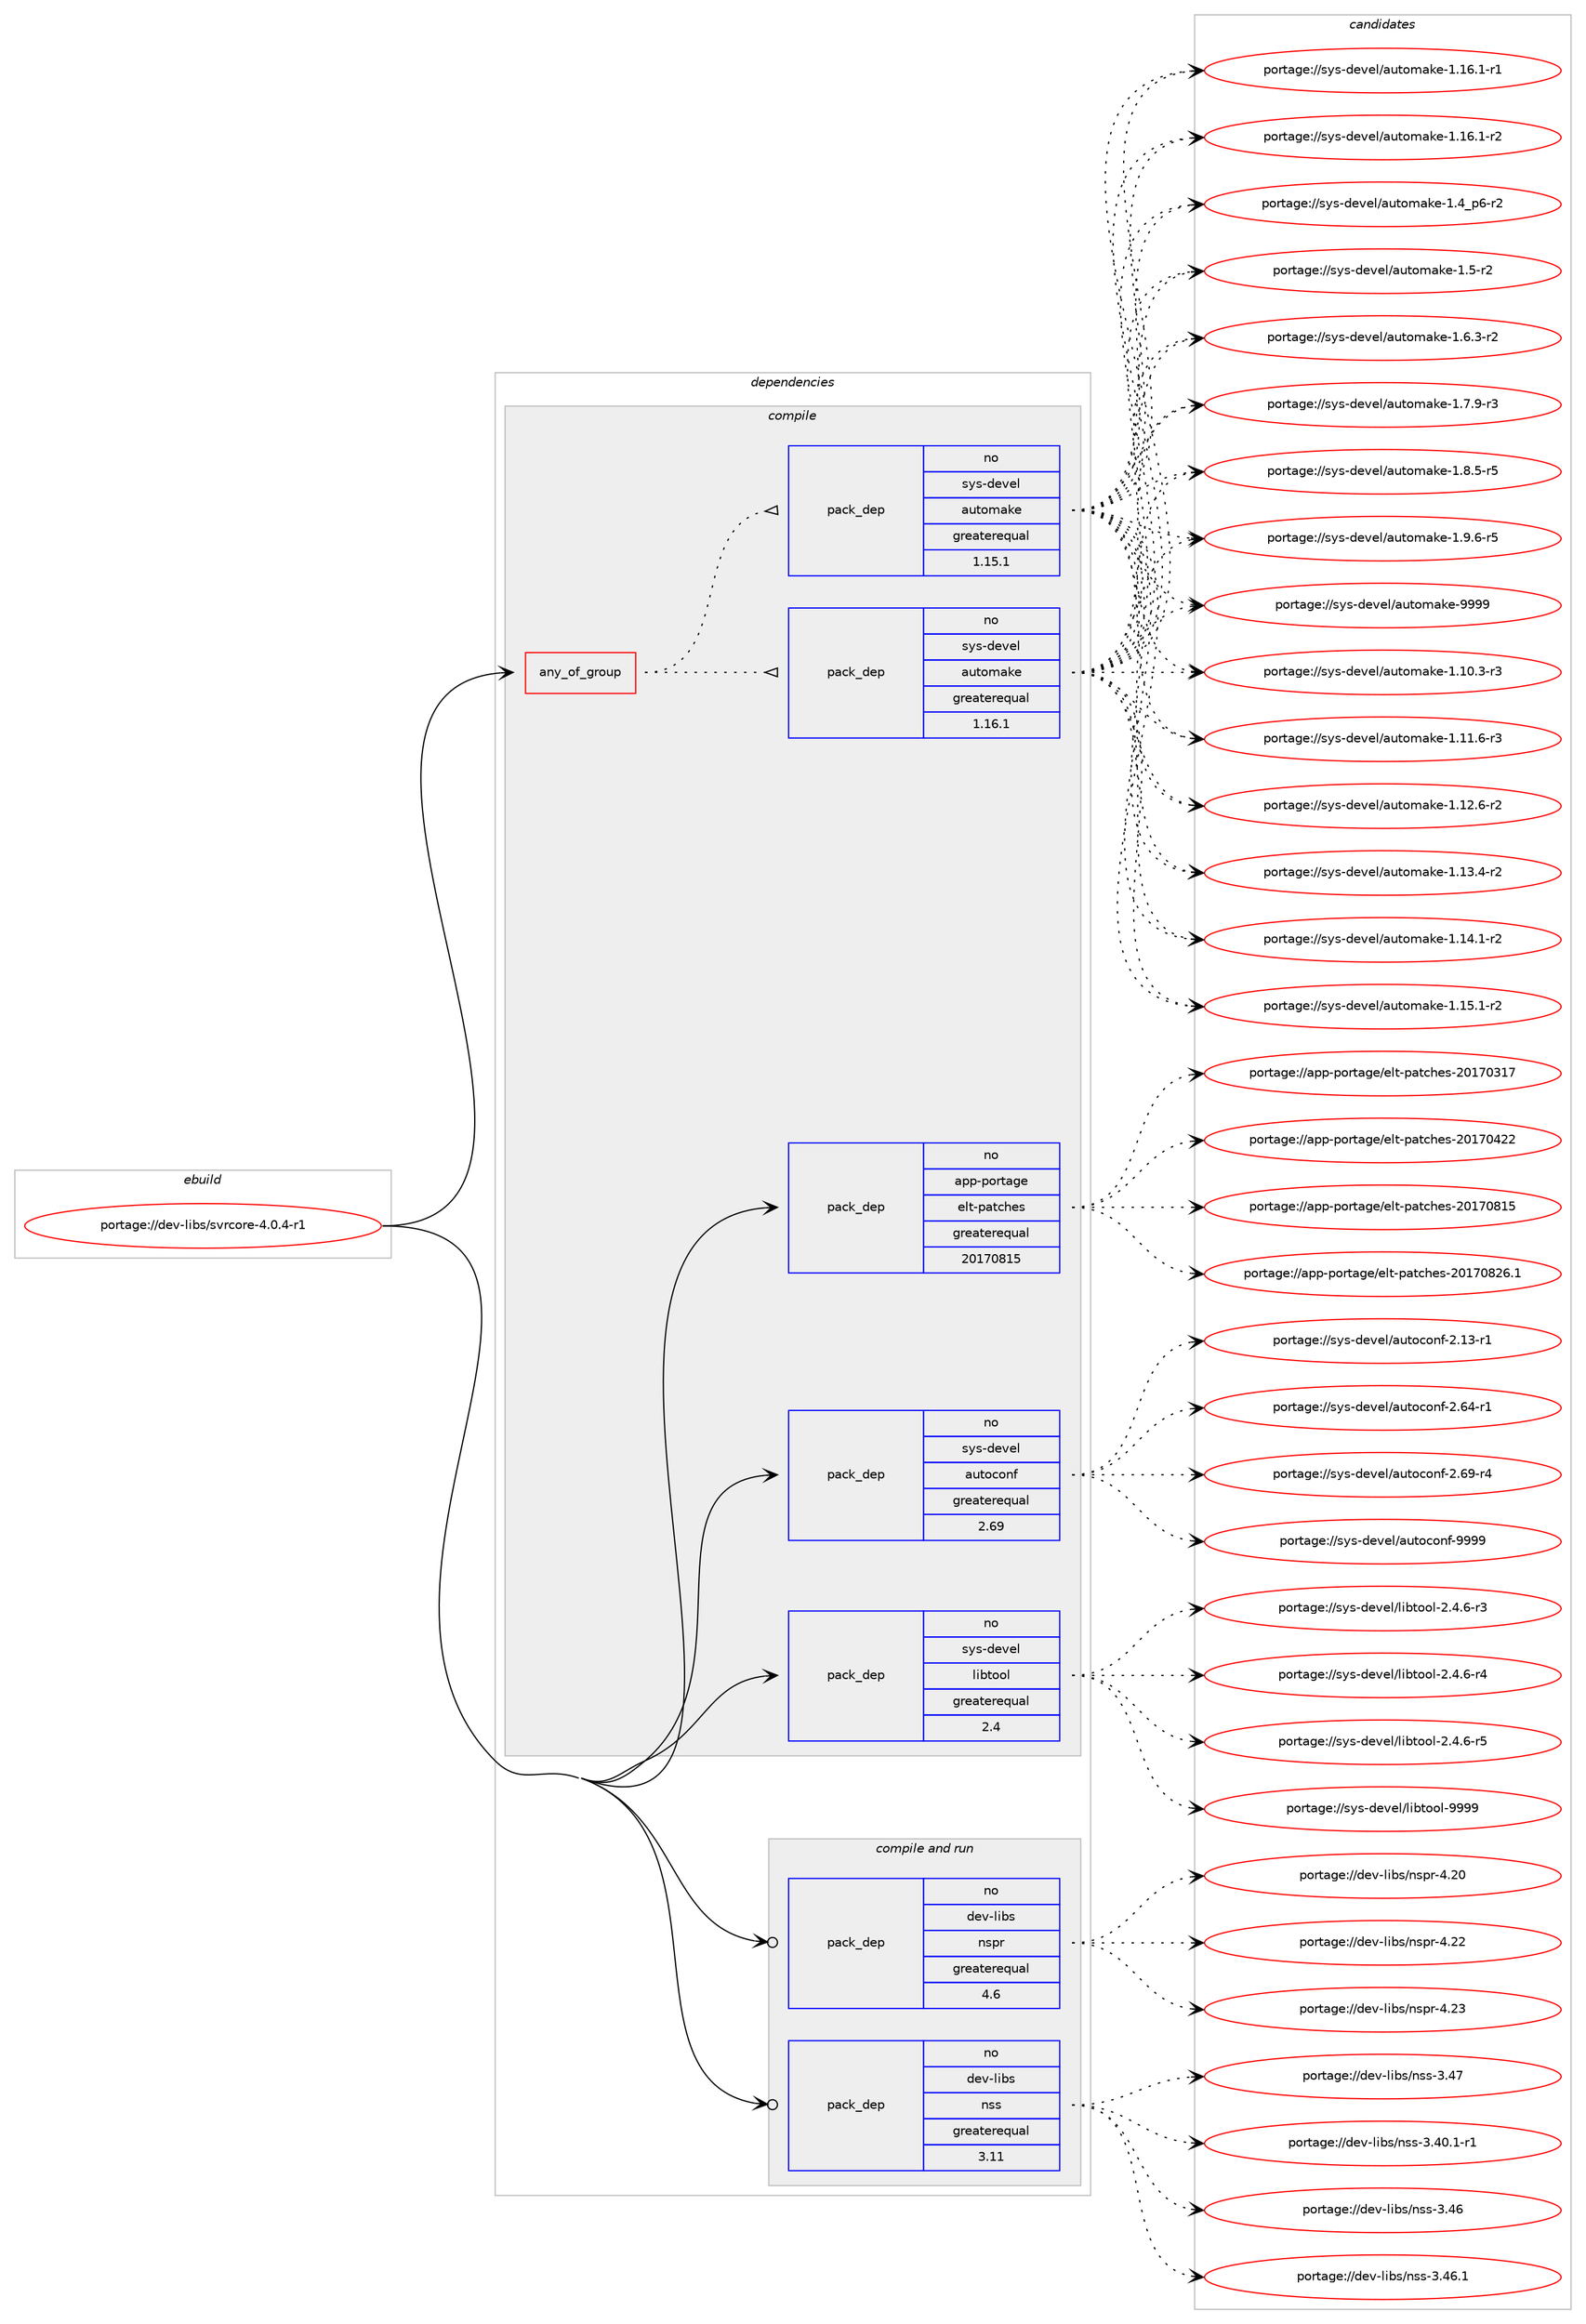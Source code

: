 digraph prolog {

# *************
# Graph options
# *************

newrank=true;
concentrate=true;
compound=true;
graph [rankdir=LR,fontname=Helvetica,fontsize=10,ranksep=1.5];#, ranksep=2.5, nodesep=0.2];
edge  [arrowhead=vee];
node  [fontname=Helvetica,fontsize=10];

# **********
# The ebuild
# **********

subgraph cluster_leftcol {
color=gray;
rank=same;
label=<<i>ebuild</i>>;
id [label="portage://dev-libs/svrcore-4.0.4-r1", color=red, width=4, href="../dev-libs/svrcore-4.0.4-r1.svg"];
}

# ****************
# The dependencies
# ****************

subgraph cluster_midcol {
color=gray;
label=<<i>dependencies</i>>;
subgraph cluster_compile {
fillcolor="#eeeeee";
style=filled;
label=<<i>compile</i>>;
subgraph any3054 {
dependency104061 [label=<<TABLE BORDER="0" CELLBORDER="1" CELLSPACING="0" CELLPADDING="4"><TR><TD CELLPADDING="10">any_of_group</TD></TR></TABLE>>, shape=none, color=red];subgraph pack79083 {
dependency104062 [label=<<TABLE BORDER="0" CELLBORDER="1" CELLSPACING="0" CELLPADDING="4" WIDTH="220"><TR><TD ROWSPAN="6" CELLPADDING="30">pack_dep</TD></TR><TR><TD WIDTH="110">no</TD></TR><TR><TD>sys-devel</TD></TR><TR><TD>automake</TD></TR><TR><TD>greaterequal</TD></TR><TR><TD>1.16.1</TD></TR></TABLE>>, shape=none, color=blue];
}
dependency104061:e -> dependency104062:w [weight=20,style="dotted",arrowhead="oinv"];
subgraph pack79084 {
dependency104063 [label=<<TABLE BORDER="0" CELLBORDER="1" CELLSPACING="0" CELLPADDING="4" WIDTH="220"><TR><TD ROWSPAN="6" CELLPADDING="30">pack_dep</TD></TR><TR><TD WIDTH="110">no</TD></TR><TR><TD>sys-devel</TD></TR><TR><TD>automake</TD></TR><TR><TD>greaterequal</TD></TR><TR><TD>1.15.1</TD></TR></TABLE>>, shape=none, color=blue];
}
dependency104061:e -> dependency104063:w [weight=20,style="dotted",arrowhead="oinv"];
}
id:e -> dependency104061:w [weight=20,style="solid",arrowhead="vee"];
subgraph pack79085 {
dependency104064 [label=<<TABLE BORDER="0" CELLBORDER="1" CELLSPACING="0" CELLPADDING="4" WIDTH="220"><TR><TD ROWSPAN="6" CELLPADDING="30">pack_dep</TD></TR><TR><TD WIDTH="110">no</TD></TR><TR><TD>app-portage</TD></TR><TR><TD>elt-patches</TD></TR><TR><TD>greaterequal</TD></TR><TR><TD>20170815</TD></TR></TABLE>>, shape=none, color=blue];
}
id:e -> dependency104064:w [weight=20,style="solid",arrowhead="vee"];
subgraph pack79086 {
dependency104065 [label=<<TABLE BORDER="0" CELLBORDER="1" CELLSPACING="0" CELLPADDING="4" WIDTH="220"><TR><TD ROWSPAN="6" CELLPADDING="30">pack_dep</TD></TR><TR><TD WIDTH="110">no</TD></TR><TR><TD>sys-devel</TD></TR><TR><TD>autoconf</TD></TR><TR><TD>greaterequal</TD></TR><TR><TD>2.69</TD></TR></TABLE>>, shape=none, color=blue];
}
id:e -> dependency104065:w [weight=20,style="solid",arrowhead="vee"];
subgraph pack79087 {
dependency104066 [label=<<TABLE BORDER="0" CELLBORDER="1" CELLSPACING="0" CELLPADDING="4" WIDTH="220"><TR><TD ROWSPAN="6" CELLPADDING="30">pack_dep</TD></TR><TR><TD WIDTH="110">no</TD></TR><TR><TD>sys-devel</TD></TR><TR><TD>libtool</TD></TR><TR><TD>greaterequal</TD></TR><TR><TD>2.4</TD></TR></TABLE>>, shape=none, color=blue];
}
id:e -> dependency104066:w [weight=20,style="solid",arrowhead="vee"];
}
subgraph cluster_compileandrun {
fillcolor="#eeeeee";
style=filled;
label=<<i>compile and run</i>>;
subgraph pack79088 {
dependency104067 [label=<<TABLE BORDER="0" CELLBORDER="1" CELLSPACING="0" CELLPADDING="4" WIDTH="220"><TR><TD ROWSPAN="6" CELLPADDING="30">pack_dep</TD></TR><TR><TD WIDTH="110">no</TD></TR><TR><TD>dev-libs</TD></TR><TR><TD>nspr</TD></TR><TR><TD>greaterequal</TD></TR><TR><TD>4.6</TD></TR></TABLE>>, shape=none, color=blue];
}
id:e -> dependency104067:w [weight=20,style="solid",arrowhead="odotvee"];
subgraph pack79089 {
dependency104068 [label=<<TABLE BORDER="0" CELLBORDER="1" CELLSPACING="0" CELLPADDING="4" WIDTH="220"><TR><TD ROWSPAN="6" CELLPADDING="30">pack_dep</TD></TR><TR><TD WIDTH="110">no</TD></TR><TR><TD>dev-libs</TD></TR><TR><TD>nss</TD></TR><TR><TD>greaterequal</TD></TR><TR><TD>3.11</TD></TR></TABLE>>, shape=none, color=blue];
}
id:e -> dependency104068:w [weight=20,style="solid",arrowhead="odotvee"];
}
subgraph cluster_run {
fillcolor="#eeeeee";
style=filled;
label=<<i>run</i>>;
}
}

# **************
# The candidates
# **************

subgraph cluster_choices {
rank=same;
color=gray;
label=<<i>candidates</i>>;

subgraph choice79083 {
color=black;
nodesep=1;
choiceportage11512111545100101118101108479711711611110997107101454946494846514511451 [label="portage://sys-devel/automake-1.10.3-r3", color=red, width=4,href="../sys-devel/automake-1.10.3-r3.svg"];
choiceportage11512111545100101118101108479711711611110997107101454946494946544511451 [label="portage://sys-devel/automake-1.11.6-r3", color=red, width=4,href="../sys-devel/automake-1.11.6-r3.svg"];
choiceportage11512111545100101118101108479711711611110997107101454946495046544511450 [label="portage://sys-devel/automake-1.12.6-r2", color=red, width=4,href="../sys-devel/automake-1.12.6-r2.svg"];
choiceportage11512111545100101118101108479711711611110997107101454946495146524511450 [label="portage://sys-devel/automake-1.13.4-r2", color=red, width=4,href="../sys-devel/automake-1.13.4-r2.svg"];
choiceportage11512111545100101118101108479711711611110997107101454946495246494511450 [label="portage://sys-devel/automake-1.14.1-r2", color=red, width=4,href="../sys-devel/automake-1.14.1-r2.svg"];
choiceportage11512111545100101118101108479711711611110997107101454946495346494511450 [label="portage://sys-devel/automake-1.15.1-r2", color=red, width=4,href="../sys-devel/automake-1.15.1-r2.svg"];
choiceportage11512111545100101118101108479711711611110997107101454946495446494511449 [label="portage://sys-devel/automake-1.16.1-r1", color=red, width=4,href="../sys-devel/automake-1.16.1-r1.svg"];
choiceportage11512111545100101118101108479711711611110997107101454946495446494511450 [label="portage://sys-devel/automake-1.16.1-r2", color=red, width=4,href="../sys-devel/automake-1.16.1-r2.svg"];
choiceportage115121115451001011181011084797117116111109971071014549465295112544511450 [label="portage://sys-devel/automake-1.4_p6-r2", color=red, width=4,href="../sys-devel/automake-1.4_p6-r2.svg"];
choiceportage11512111545100101118101108479711711611110997107101454946534511450 [label="portage://sys-devel/automake-1.5-r2", color=red, width=4,href="../sys-devel/automake-1.5-r2.svg"];
choiceportage115121115451001011181011084797117116111109971071014549465446514511450 [label="portage://sys-devel/automake-1.6.3-r2", color=red, width=4,href="../sys-devel/automake-1.6.3-r2.svg"];
choiceportage115121115451001011181011084797117116111109971071014549465546574511451 [label="portage://sys-devel/automake-1.7.9-r3", color=red, width=4,href="../sys-devel/automake-1.7.9-r3.svg"];
choiceportage115121115451001011181011084797117116111109971071014549465646534511453 [label="portage://sys-devel/automake-1.8.5-r5", color=red, width=4,href="../sys-devel/automake-1.8.5-r5.svg"];
choiceportage115121115451001011181011084797117116111109971071014549465746544511453 [label="portage://sys-devel/automake-1.9.6-r5", color=red, width=4,href="../sys-devel/automake-1.9.6-r5.svg"];
choiceportage115121115451001011181011084797117116111109971071014557575757 [label="portage://sys-devel/automake-9999", color=red, width=4,href="../sys-devel/automake-9999.svg"];
dependency104062:e -> choiceportage11512111545100101118101108479711711611110997107101454946494846514511451:w [style=dotted,weight="100"];
dependency104062:e -> choiceportage11512111545100101118101108479711711611110997107101454946494946544511451:w [style=dotted,weight="100"];
dependency104062:e -> choiceportage11512111545100101118101108479711711611110997107101454946495046544511450:w [style=dotted,weight="100"];
dependency104062:e -> choiceportage11512111545100101118101108479711711611110997107101454946495146524511450:w [style=dotted,weight="100"];
dependency104062:e -> choiceportage11512111545100101118101108479711711611110997107101454946495246494511450:w [style=dotted,weight="100"];
dependency104062:e -> choiceportage11512111545100101118101108479711711611110997107101454946495346494511450:w [style=dotted,weight="100"];
dependency104062:e -> choiceportage11512111545100101118101108479711711611110997107101454946495446494511449:w [style=dotted,weight="100"];
dependency104062:e -> choiceportage11512111545100101118101108479711711611110997107101454946495446494511450:w [style=dotted,weight="100"];
dependency104062:e -> choiceportage115121115451001011181011084797117116111109971071014549465295112544511450:w [style=dotted,weight="100"];
dependency104062:e -> choiceportage11512111545100101118101108479711711611110997107101454946534511450:w [style=dotted,weight="100"];
dependency104062:e -> choiceportage115121115451001011181011084797117116111109971071014549465446514511450:w [style=dotted,weight="100"];
dependency104062:e -> choiceportage115121115451001011181011084797117116111109971071014549465546574511451:w [style=dotted,weight="100"];
dependency104062:e -> choiceportage115121115451001011181011084797117116111109971071014549465646534511453:w [style=dotted,weight="100"];
dependency104062:e -> choiceportage115121115451001011181011084797117116111109971071014549465746544511453:w [style=dotted,weight="100"];
dependency104062:e -> choiceportage115121115451001011181011084797117116111109971071014557575757:w [style=dotted,weight="100"];
}
subgraph choice79084 {
color=black;
nodesep=1;
choiceportage11512111545100101118101108479711711611110997107101454946494846514511451 [label="portage://sys-devel/automake-1.10.3-r3", color=red, width=4,href="../sys-devel/automake-1.10.3-r3.svg"];
choiceportage11512111545100101118101108479711711611110997107101454946494946544511451 [label="portage://sys-devel/automake-1.11.6-r3", color=red, width=4,href="../sys-devel/automake-1.11.6-r3.svg"];
choiceportage11512111545100101118101108479711711611110997107101454946495046544511450 [label="portage://sys-devel/automake-1.12.6-r2", color=red, width=4,href="../sys-devel/automake-1.12.6-r2.svg"];
choiceportage11512111545100101118101108479711711611110997107101454946495146524511450 [label="portage://sys-devel/automake-1.13.4-r2", color=red, width=4,href="../sys-devel/automake-1.13.4-r2.svg"];
choiceportage11512111545100101118101108479711711611110997107101454946495246494511450 [label="portage://sys-devel/automake-1.14.1-r2", color=red, width=4,href="../sys-devel/automake-1.14.1-r2.svg"];
choiceportage11512111545100101118101108479711711611110997107101454946495346494511450 [label="portage://sys-devel/automake-1.15.1-r2", color=red, width=4,href="../sys-devel/automake-1.15.1-r2.svg"];
choiceportage11512111545100101118101108479711711611110997107101454946495446494511449 [label="portage://sys-devel/automake-1.16.1-r1", color=red, width=4,href="../sys-devel/automake-1.16.1-r1.svg"];
choiceportage11512111545100101118101108479711711611110997107101454946495446494511450 [label="portage://sys-devel/automake-1.16.1-r2", color=red, width=4,href="../sys-devel/automake-1.16.1-r2.svg"];
choiceportage115121115451001011181011084797117116111109971071014549465295112544511450 [label="portage://sys-devel/automake-1.4_p6-r2", color=red, width=4,href="../sys-devel/automake-1.4_p6-r2.svg"];
choiceportage11512111545100101118101108479711711611110997107101454946534511450 [label="portage://sys-devel/automake-1.5-r2", color=red, width=4,href="../sys-devel/automake-1.5-r2.svg"];
choiceportage115121115451001011181011084797117116111109971071014549465446514511450 [label="portage://sys-devel/automake-1.6.3-r2", color=red, width=4,href="../sys-devel/automake-1.6.3-r2.svg"];
choiceportage115121115451001011181011084797117116111109971071014549465546574511451 [label="portage://sys-devel/automake-1.7.9-r3", color=red, width=4,href="../sys-devel/automake-1.7.9-r3.svg"];
choiceportage115121115451001011181011084797117116111109971071014549465646534511453 [label="portage://sys-devel/automake-1.8.5-r5", color=red, width=4,href="../sys-devel/automake-1.8.5-r5.svg"];
choiceportage115121115451001011181011084797117116111109971071014549465746544511453 [label="portage://sys-devel/automake-1.9.6-r5", color=red, width=4,href="../sys-devel/automake-1.9.6-r5.svg"];
choiceportage115121115451001011181011084797117116111109971071014557575757 [label="portage://sys-devel/automake-9999", color=red, width=4,href="../sys-devel/automake-9999.svg"];
dependency104063:e -> choiceportage11512111545100101118101108479711711611110997107101454946494846514511451:w [style=dotted,weight="100"];
dependency104063:e -> choiceportage11512111545100101118101108479711711611110997107101454946494946544511451:w [style=dotted,weight="100"];
dependency104063:e -> choiceportage11512111545100101118101108479711711611110997107101454946495046544511450:w [style=dotted,weight="100"];
dependency104063:e -> choiceportage11512111545100101118101108479711711611110997107101454946495146524511450:w [style=dotted,weight="100"];
dependency104063:e -> choiceportage11512111545100101118101108479711711611110997107101454946495246494511450:w [style=dotted,weight="100"];
dependency104063:e -> choiceportage11512111545100101118101108479711711611110997107101454946495346494511450:w [style=dotted,weight="100"];
dependency104063:e -> choiceportage11512111545100101118101108479711711611110997107101454946495446494511449:w [style=dotted,weight="100"];
dependency104063:e -> choiceportage11512111545100101118101108479711711611110997107101454946495446494511450:w [style=dotted,weight="100"];
dependency104063:e -> choiceportage115121115451001011181011084797117116111109971071014549465295112544511450:w [style=dotted,weight="100"];
dependency104063:e -> choiceportage11512111545100101118101108479711711611110997107101454946534511450:w [style=dotted,weight="100"];
dependency104063:e -> choiceportage115121115451001011181011084797117116111109971071014549465446514511450:w [style=dotted,weight="100"];
dependency104063:e -> choiceportage115121115451001011181011084797117116111109971071014549465546574511451:w [style=dotted,weight="100"];
dependency104063:e -> choiceportage115121115451001011181011084797117116111109971071014549465646534511453:w [style=dotted,weight="100"];
dependency104063:e -> choiceportage115121115451001011181011084797117116111109971071014549465746544511453:w [style=dotted,weight="100"];
dependency104063:e -> choiceportage115121115451001011181011084797117116111109971071014557575757:w [style=dotted,weight="100"];
}
subgraph choice79085 {
color=black;
nodesep=1;
choiceportage97112112451121111141169710310147101108116451129711699104101115455048495548514955 [label="portage://app-portage/elt-patches-20170317", color=red, width=4,href="../app-portage/elt-patches-20170317.svg"];
choiceportage97112112451121111141169710310147101108116451129711699104101115455048495548525050 [label="portage://app-portage/elt-patches-20170422", color=red, width=4,href="../app-portage/elt-patches-20170422.svg"];
choiceportage97112112451121111141169710310147101108116451129711699104101115455048495548564953 [label="portage://app-portage/elt-patches-20170815", color=red, width=4,href="../app-portage/elt-patches-20170815.svg"];
choiceportage971121124511211111411697103101471011081164511297116991041011154550484955485650544649 [label="portage://app-portage/elt-patches-20170826.1", color=red, width=4,href="../app-portage/elt-patches-20170826.1.svg"];
dependency104064:e -> choiceportage97112112451121111141169710310147101108116451129711699104101115455048495548514955:w [style=dotted,weight="100"];
dependency104064:e -> choiceportage97112112451121111141169710310147101108116451129711699104101115455048495548525050:w [style=dotted,weight="100"];
dependency104064:e -> choiceportage97112112451121111141169710310147101108116451129711699104101115455048495548564953:w [style=dotted,weight="100"];
dependency104064:e -> choiceportage971121124511211111411697103101471011081164511297116991041011154550484955485650544649:w [style=dotted,weight="100"];
}
subgraph choice79086 {
color=black;
nodesep=1;
choiceportage1151211154510010111810110847971171161119911111010245504649514511449 [label="portage://sys-devel/autoconf-2.13-r1", color=red, width=4,href="../sys-devel/autoconf-2.13-r1.svg"];
choiceportage1151211154510010111810110847971171161119911111010245504654524511449 [label="portage://sys-devel/autoconf-2.64-r1", color=red, width=4,href="../sys-devel/autoconf-2.64-r1.svg"];
choiceportage1151211154510010111810110847971171161119911111010245504654574511452 [label="portage://sys-devel/autoconf-2.69-r4", color=red, width=4,href="../sys-devel/autoconf-2.69-r4.svg"];
choiceportage115121115451001011181011084797117116111991111101024557575757 [label="portage://sys-devel/autoconf-9999", color=red, width=4,href="../sys-devel/autoconf-9999.svg"];
dependency104065:e -> choiceportage1151211154510010111810110847971171161119911111010245504649514511449:w [style=dotted,weight="100"];
dependency104065:e -> choiceportage1151211154510010111810110847971171161119911111010245504654524511449:w [style=dotted,weight="100"];
dependency104065:e -> choiceportage1151211154510010111810110847971171161119911111010245504654574511452:w [style=dotted,weight="100"];
dependency104065:e -> choiceportage115121115451001011181011084797117116111991111101024557575757:w [style=dotted,weight="100"];
}
subgraph choice79087 {
color=black;
nodesep=1;
choiceportage1151211154510010111810110847108105981161111111084550465246544511451 [label="portage://sys-devel/libtool-2.4.6-r3", color=red, width=4,href="../sys-devel/libtool-2.4.6-r3.svg"];
choiceportage1151211154510010111810110847108105981161111111084550465246544511452 [label="portage://sys-devel/libtool-2.4.6-r4", color=red, width=4,href="../sys-devel/libtool-2.4.6-r4.svg"];
choiceportage1151211154510010111810110847108105981161111111084550465246544511453 [label="portage://sys-devel/libtool-2.4.6-r5", color=red, width=4,href="../sys-devel/libtool-2.4.6-r5.svg"];
choiceportage1151211154510010111810110847108105981161111111084557575757 [label="portage://sys-devel/libtool-9999", color=red, width=4,href="../sys-devel/libtool-9999.svg"];
dependency104066:e -> choiceportage1151211154510010111810110847108105981161111111084550465246544511451:w [style=dotted,weight="100"];
dependency104066:e -> choiceportage1151211154510010111810110847108105981161111111084550465246544511452:w [style=dotted,weight="100"];
dependency104066:e -> choiceportage1151211154510010111810110847108105981161111111084550465246544511453:w [style=dotted,weight="100"];
dependency104066:e -> choiceportage1151211154510010111810110847108105981161111111084557575757:w [style=dotted,weight="100"];
}
subgraph choice79088 {
color=black;
nodesep=1;
choiceportage1001011184510810598115471101151121144552465048 [label="portage://dev-libs/nspr-4.20", color=red, width=4,href="../dev-libs/nspr-4.20.svg"];
choiceportage1001011184510810598115471101151121144552465050 [label="portage://dev-libs/nspr-4.22", color=red, width=4,href="../dev-libs/nspr-4.22.svg"];
choiceportage1001011184510810598115471101151121144552465051 [label="portage://dev-libs/nspr-4.23", color=red, width=4,href="../dev-libs/nspr-4.23.svg"];
dependency104067:e -> choiceportage1001011184510810598115471101151121144552465048:w [style=dotted,weight="100"];
dependency104067:e -> choiceportage1001011184510810598115471101151121144552465050:w [style=dotted,weight="100"];
dependency104067:e -> choiceportage1001011184510810598115471101151121144552465051:w [style=dotted,weight="100"];
}
subgraph choice79089 {
color=black;
nodesep=1;
choiceportage100101118451081059811547110115115455146524846494511449 [label="portage://dev-libs/nss-3.40.1-r1", color=red, width=4,href="../dev-libs/nss-3.40.1-r1.svg"];
choiceportage1001011184510810598115471101151154551465254 [label="portage://dev-libs/nss-3.46", color=red, width=4,href="../dev-libs/nss-3.46.svg"];
choiceportage10010111845108105981154711011511545514652544649 [label="portage://dev-libs/nss-3.46.1", color=red, width=4,href="../dev-libs/nss-3.46.1.svg"];
choiceportage1001011184510810598115471101151154551465255 [label="portage://dev-libs/nss-3.47", color=red, width=4,href="../dev-libs/nss-3.47.svg"];
dependency104068:e -> choiceportage100101118451081059811547110115115455146524846494511449:w [style=dotted,weight="100"];
dependency104068:e -> choiceportage1001011184510810598115471101151154551465254:w [style=dotted,weight="100"];
dependency104068:e -> choiceportage10010111845108105981154711011511545514652544649:w [style=dotted,weight="100"];
dependency104068:e -> choiceportage1001011184510810598115471101151154551465255:w [style=dotted,weight="100"];
}
}

}
